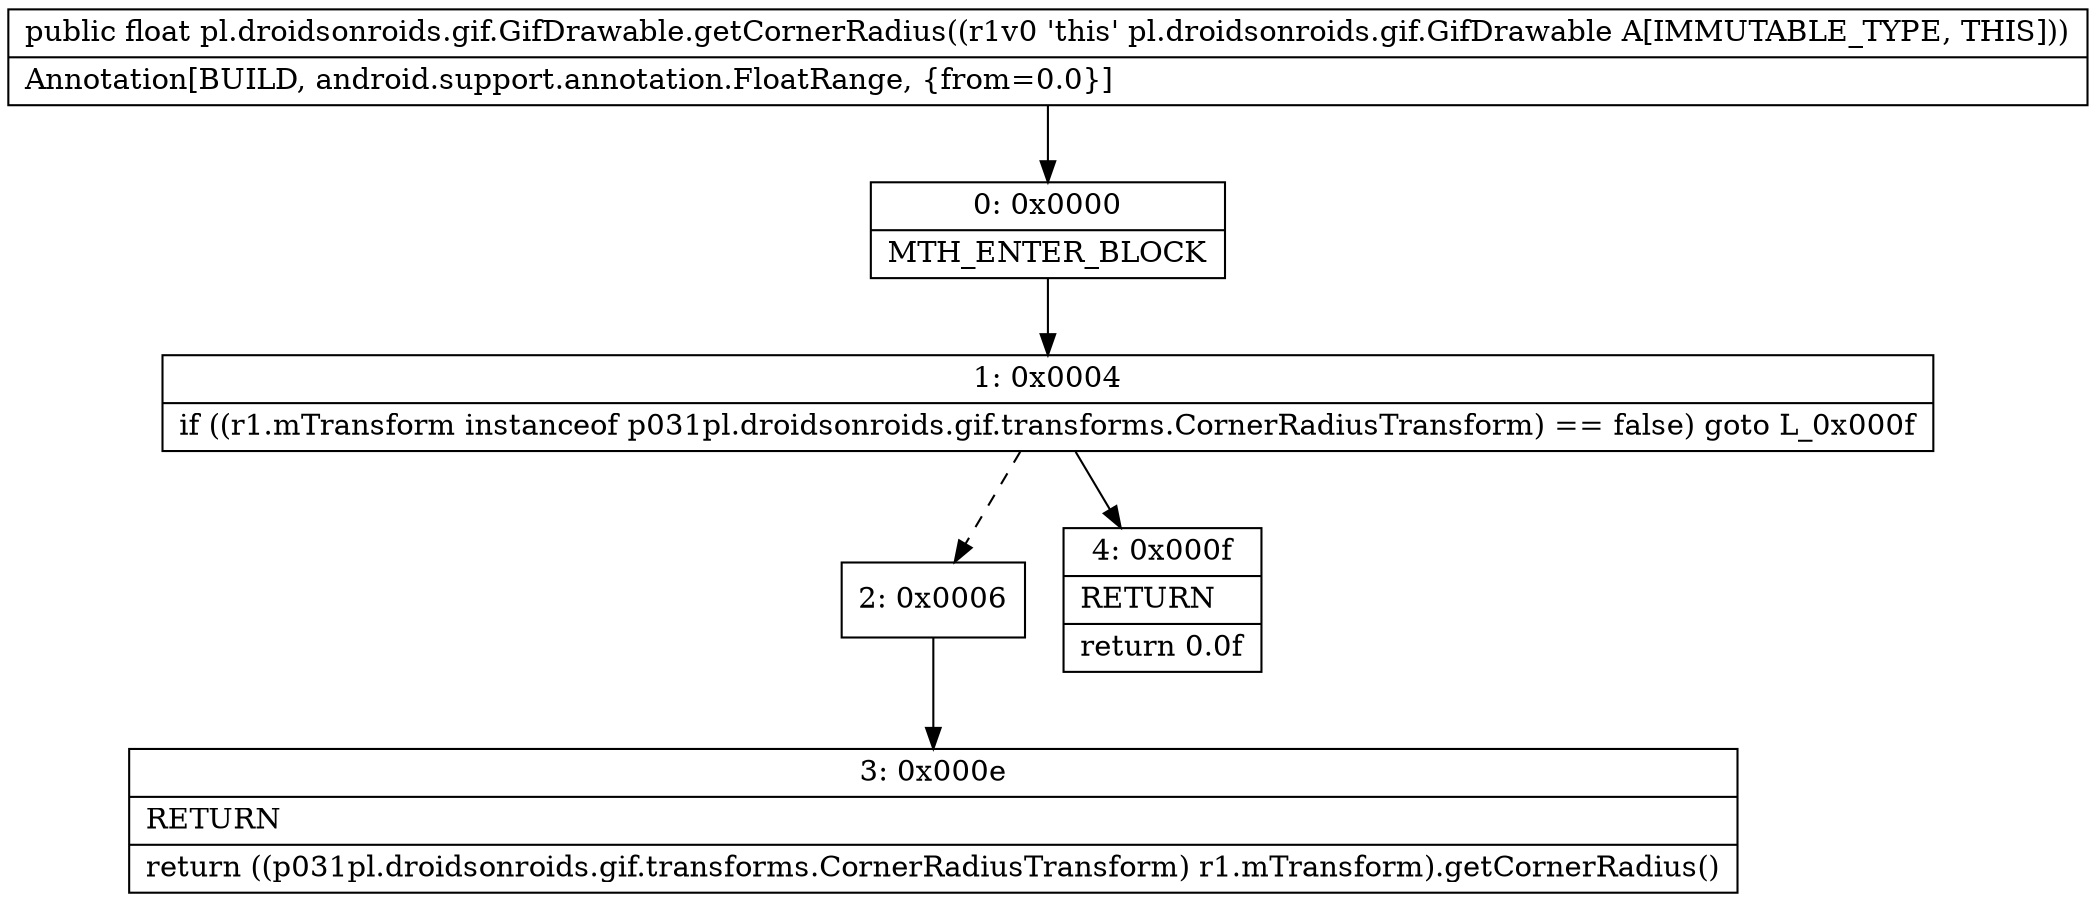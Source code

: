 digraph "CFG forpl.droidsonroids.gif.GifDrawable.getCornerRadius()F" {
Node_0 [shape=record,label="{0\:\ 0x0000|MTH_ENTER_BLOCK\l}"];
Node_1 [shape=record,label="{1\:\ 0x0004|if ((r1.mTransform instanceof p031pl.droidsonroids.gif.transforms.CornerRadiusTransform) == false) goto L_0x000f\l}"];
Node_2 [shape=record,label="{2\:\ 0x0006}"];
Node_3 [shape=record,label="{3\:\ 0x000e|RETURN\l|return ((p031pl.droidsonroids.gif.transforms.CornerRadiusTransform) r1.mTransform).getCornerRadius()\l}"];
Node_4 [shape=record,label="{4\:\ 0x000f|RETURN\l|return 0.0f\l}"];
MethodNode[shape=record,label="{public float pl.droidsonroids.gif.GifDrawable.getCornerRadius((r1v0 'this' pl.droidsonroids.gif.GifDrawable A[IMMUTABLE_TYPE, THIS]))  | Annotation[BUILD, android.support.annotation.FloatRange, \{from=0.0\}]\l}"];
MethodNode -> Node_0;
Node_0 -> Node_1;
Node_1 -> Node_2[style=dashed];
Node_1 -> Node_4;
Node_2 -> Node_3;
}

